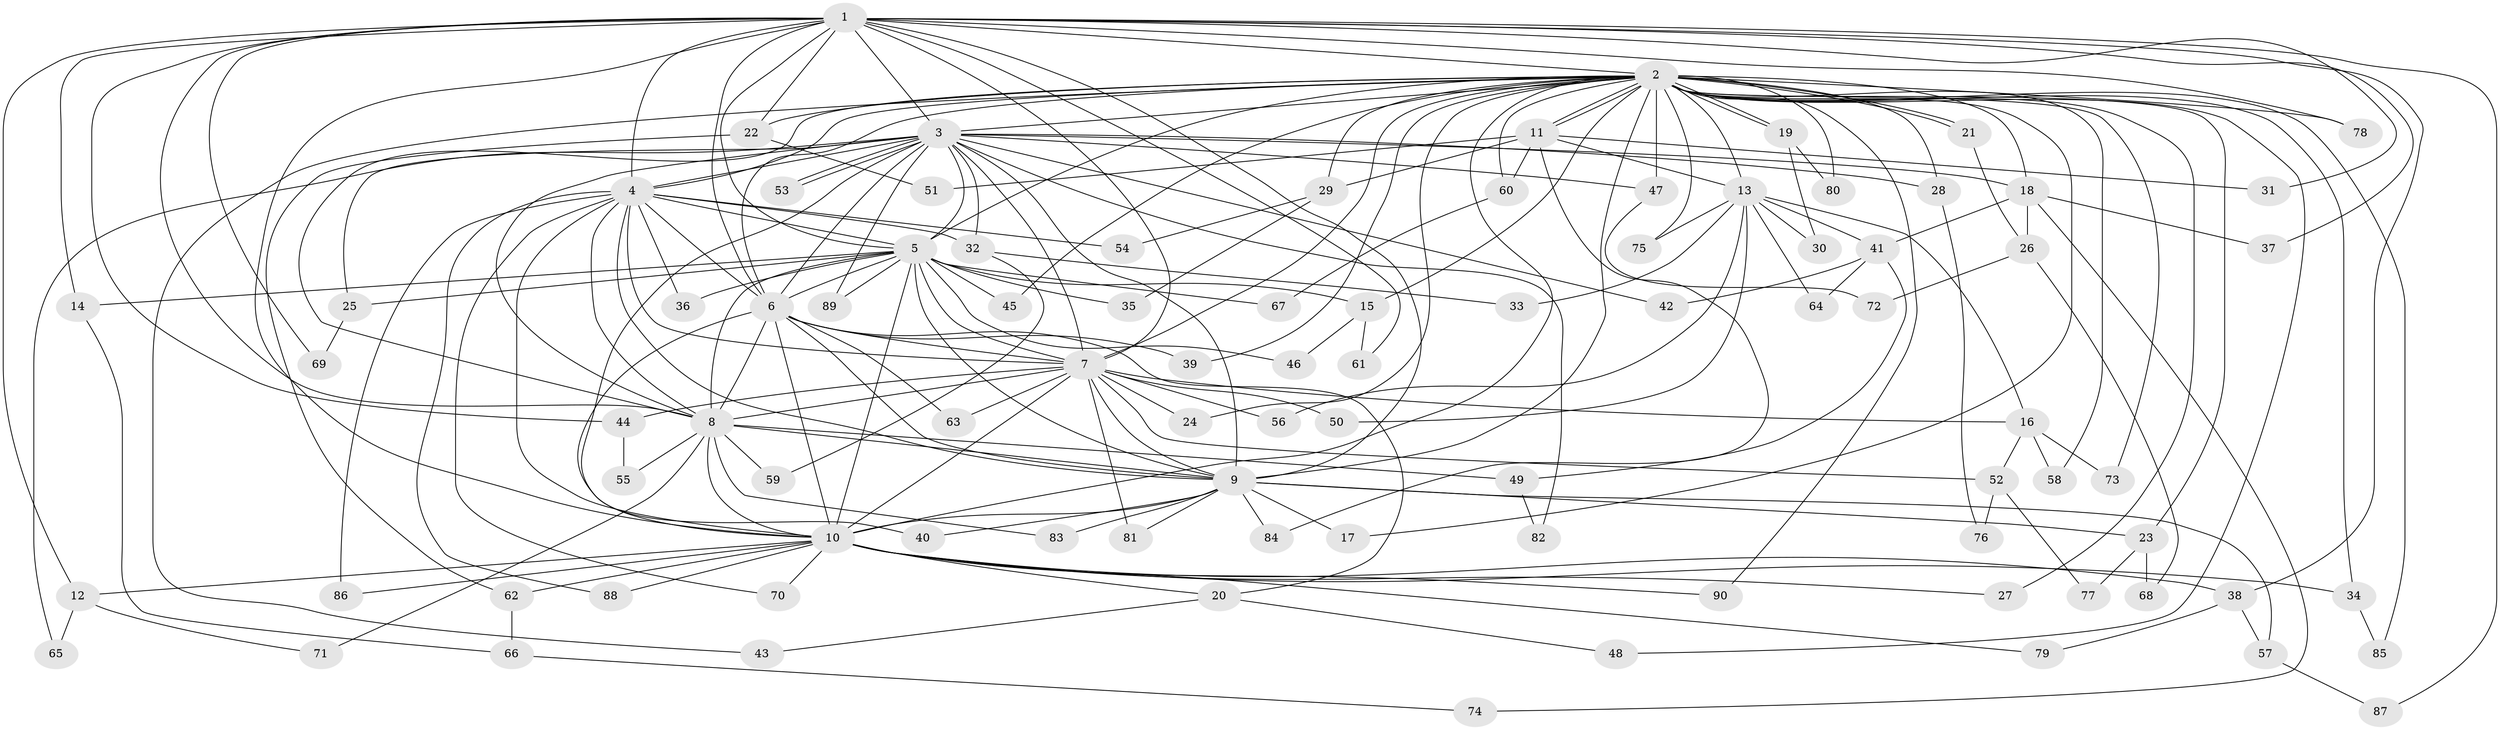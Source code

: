 // Generated by graph-tools (version 1.1) at 2025/49/03/09/25 03:49:45]
// undirected, 90 vertices, 205 edges
graph export_dot {
graph [start="1"]
  node [color=gray90,style=filled];
  1;
  2;
  3;
  4;
  5;
  6;
  7;
  8;
  9;
  10;
  11;
  12;
  13;
  14;
  15;
  16;
  17;
  18;
  19;
  20;
  21;
  22;
  23;
  24;
  25;
  26;
  27;
  28;
  29;
  30;
  31;
  32;
  33;
  34;
  35;
  36;
  37;
  38;
  39;
  40;
  41;
  42;
  43;
  44;
  45;
  46;
  47;
  48;
  49;
  50;
  51;
  52;
  53;
  54;
  55;
  56;
  57;
  58;
  59;
  60;
  61;
  62;
  63;
  64;
  65;
  66;
  67;
  68;
  69;
  70;
  71;
  72;
  73;
  74;
  75;
  76;
  77;
  78;
  79;
  80;
  81;
  82;
  83;
  84;
  85;
  86;
  87;
  88;
  89;
  90;
  1 -- 2;
  1 -- 3;
  1 -- 4;
  1 -- 5;
  1 -- 6;
  1 -- 7;
  1 -- 8;
  1 -- 9;
  1 -- 10;
  1 -- 12;
  1 -- 14;
  1 -- 22;
  1 -- 31;
  1 -- 37;
  1 -- 38;
  1 -- 44;
  1 -- 61;
  1 -- 69;
  1 -- 78;
  1 -- 87;
  2 -- 3;
  2 -- 4;
  2 -- 5;
  2 -- 6;
  2 -- 7;
  2 -- 8;
  2 -- 9;
  2 -- 10;
  2 -- 11;
  2 -- 11;
  2 -- 13;
  2 -- 15;
  2 -- 17;
  2 -- 18;
  2 -- 19;
  2 -- 19;
  2 -- 21;
  2 -- 21;
  2 -- 22;
  2 -- 23;
  2 -- 24;
  2 -- 27;
  2 -- 28;
  2 -- 29;
  2 -- 34;
  2 -- 39;
  2 -- 43;
  2 -- 45;
  2 -- 47;
  2 -- 48;
  2 -- 58;
  2 -- 60;
  2 -- 73;
  2 -- 75;
  2 -- 78;
  2 -- 80;
  2 -- 85;
  2 -- 90;
  3 -- 4;
  3 -- 5;
  3 -- 6;
  3 -- 7;
  3 -- 8;
  3 -- 9;
  3 -- 10;
  3 -- 18;
  3 -- 25;
  3 -- 28;
  3 -- 32;
  3 -- 42;
  3 -- 47;
  3 -- 53;
  3 -- 53;
  3 -- 65;
  3 -- 82;
  3 -- 89;
  4 -- 5;
  4 -- 6;
  4 -- 7;
  4 -- 8;
  4 -- 9;
  4 -- 10;
  4 -- 32;
  4 -- 36;
  4 -- 54;
  4 -- 70;
  4 -- 86;
  4 -- 88;
  5 -- 6;
  5 -- 7;
  5 -- 8;
  5 -- 9;
  5 -- 10;
  5 -- 14;
  5 -- 15;
  5 -- 25;
  5 -- 35;
  5 -- 36;
  5 -- 45;
  5 -- 46;
  5 -- 67;
  5 -- 89;
  6 -- 7;
  6 -- 8;
  6 -- 9;
  6 -- 10;
  6 -- 20;
  6 -- 39;
  6 -- 40;
  6 -- 63;
  7 -- 8;
  7 -- 9;
  7 -- 10;
  7 -- 16;
  7 -- 24;
  7 -- 44;
  7 -- 50;
  7 -- 52;
  7 -- 56;
  7 -- 63;
  7 -- 81;
  8 -- 9;
  8 -- 10;
  8 -- 49;
  8 -- 55;
  8 -- 59;
  8 -- 71;
  8 -- 83;
  9 -- 10;
  9 -- 17;
  9 -- 23;
  9 -- 40;
  9 -- 57;
  9 -- 81;
  9 -- 83;
  9 -- 84;
  10 -- 12;
  10 -- 20;
  10 -- 27;
  10 -- 34;
  10 -- 38;
  10 -- 62;
  10 -- 70;
  10 -- 79;
  10 -- 86;
  10 -- 88;
  10 -- 90;
  11 -- 13;
  11 -- 29;
  11 -- 31;
  11 -- 51;
  11 -- 60;
  11 -- 84;
  12 -- 65;
  12 -- 71;
  13 -- 16;
  13 -- 30;
  13 -- 33;
  13 -- 41;
  13 -- 50;
  13 -- 56;
  13 -- 64;
  13 -- 75;
  14 -- 66;
  15 -- 46;
  15 -- 61;
  16 -- 52;
  16 -- 58;
  16 -- 73;
  18 -- 26;
  18 -- 37;
  18 -- 41;
  18 -- 74;
  19 -- 30;
  19 -- 80;
  20 -- 43;
  20 -- 48;
  21 -- 26;
  22 -- 51;
  22 -- 62;
  23 -- 68;
  23 -- 77;
  25 -- 69;
  26 -- 68;
  26 -- 72;
  28 -- 76;
  29 -- 35;
  29 -- 54;
  32 -- 33;
  32 -- 59;
  34 -- 85;
  38 -- 57;
  38 -- 79;
  41 -- 42;
  41 -- 49;
  41 -- 64;
  44 -- 55;
  47 -- 72;
  49 -- 82;
  52 -- 76;
  52 -- 77;
  57 -- 87;
  60 -- 67;
  62 -- 66;
  66 -- 74;
}
